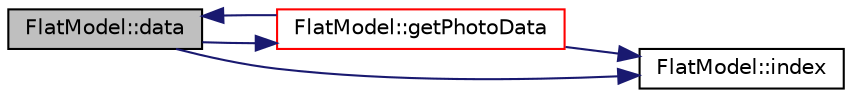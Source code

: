 digraph "FlatModel::data"
{
 // LATEX_PDF_SIZE
  edge [fontname="Helvetica",fontsize="10",labelfontname="Helvetica",labelfontsize="10"];
  node [fontname="Helvetica",fontsize="10",shape=record];
  rankdir="LR";
  Node1 [label="FlatModel::data",height=0.2,width=0.4,color="black", fillcolor="grey75", style="filled", fontcolor="black",tooltip=" "];
  Node1 -> Node2 [color="midnightblue",fontsize="10",style="solid",fontname="Helvetica"];
  Node2 [label="FlatModel::getPhotoData",height=0.2,width=0.4,color="red", fillcolor="white", style="filled",URL="$class_flat_model.html#ac4a1ff4ff16b5950efb7bf2b2f7dbd35",tooltip=" "];
  Node2 -> Node1 [color="midnightblue",fontsize="10",style="solid",fontname="Helvetica"];
  Node2 -> Node3 [color="midnightblue",fontsize="10",style="solid",fontname="Helvetica"];
  Node3 [label="FlatModel::index",height=0.2,width=0.4,color="black", fillcolor="white", style="filled",URL="$class_flat_model.html#a058935a0be53ef7083acac2fc7e1efbc",tooltip=" "];
  Node1 -> Node3 [color="midnightblue",fontsize="10",style="solid",fontname="Helvetica"];
}
